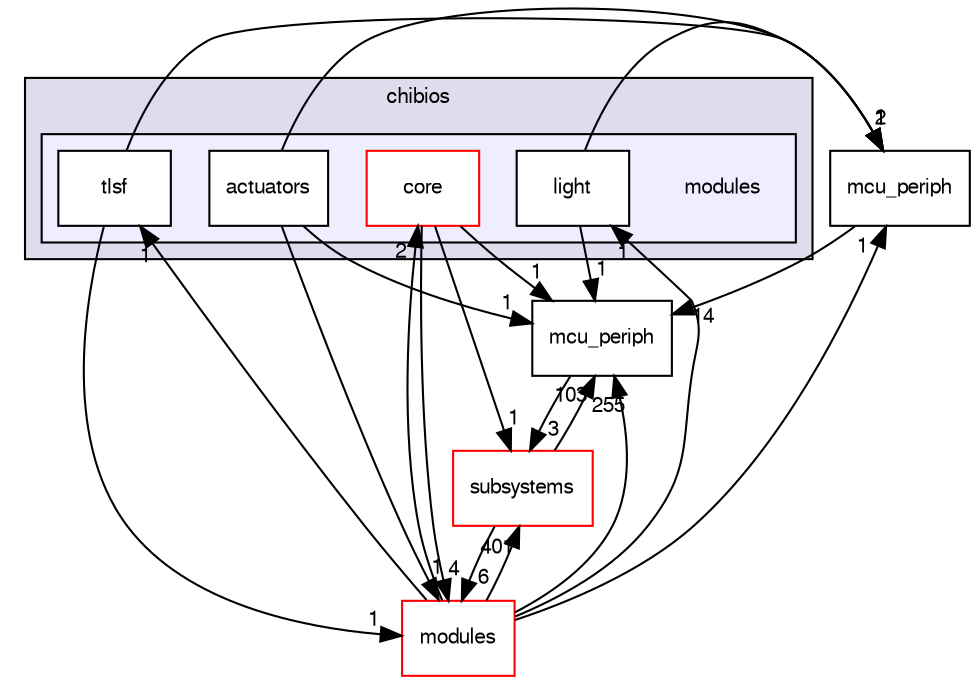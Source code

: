 digraph "sw/airborne/arch/chibios/modules" {
  compound=true
  node [ fontsize="10", fontname="FreeSans"];
  edge [ labelfontsize="10", labelfontname="FreeSans"];
  subgraph clusterdir_975986b9e0eb299e77243bf822f828ce {
    graph [ bgcolor="#ddddee", pencolor="black", label="chibios" fontname="FreeSans", fontsize="10", URL="dir_975986b9e0eb299e77243bf822f828ce.html"]
  subgraph clusterdir_b90ea24ba107b1eee04b94e35b69f47b {
    graph [ bgcolor="#eeeeff", pencolor="black", label="" URL="dir_b90ea24ba107b1eee04b94e35b69f47b.html"];
    dir_b90ea24ba107b1eee04b94e35b69f47b [shape=plaintext label="modules"];
    dir_417c512ab95a5e7f032e969652234298 [shape=box label="actuators" color="black" fillcolor="white" style="filled" URL="dir_417c512ab95a5e7f032e969652234298.html"];
    dir_51637bc44748ed5b809b240786ff8f0c [shape=box label="core" color="red" fillcolor="white" style="filled" URL="dir_51637bc44748ed5b809b240786ff8f0c.html"];
    dir_3225d58f8b54d41370e6de0a5cd6b202 [shape=box label="light" color="black" fillcolor="white" style="filled" URL="dir_3225d58f8b54d41370e6de0a5cd6b202.html"];
    dir_126cc01af961383a78dcf7fda37fe177 [shape=box label="tlsf" color="black" fillcolor="white" style="filled" URL="dir_126cc01af961383a78dcf7fda37fe177.html"];
  }
  }
  dir_12d6ec7aac5a4a9b8cee17e35022d7c7 [shape=box label="subsystems" fillcolor="white" style="filled" color="red" URL="dir_12d6ec7aac5a4a9b8cee17e35022d7c7.html"];
  dir_b82140776176b28f52d7ab660bc0e8ab [shape=box label="mcu_periph" URL="dir_b82140776176b28f52d7ab660bc0e8ab.html"];
  dir_1ca43f6a116d741d80fb1d0555a2b198 [shape=box label="mcu_periph" URL="dir_1ca43f6a116d741d80fb1d0555a2b198.html"];
  dir_c2abcdd6ccb39c3582929c0e3f5651c2 [shape=box label="modules" fillcolor="white" style="filled" color="red" URL="dir_c2abcdd6ccb39c3582929c0e3f5651c2.html"];
  dir_12d6ec7aac5a4a9b8cee17e35022d7c7->dir_1ca43f6a116d741d80fb1d0555a2b198 [headlabel="103", labeldistance=1.5 headhref="dir_000051_000120.html"];
  dir_12d6ec7aac5a4a9b8cee17e35022d7c7->dir_c2abcdd6ccb39c3582929c0e3f5651c2 [headlabel="6", labeldistance=1.5 headhref="dir_000051_000046.html"];
  dir_b82140776176b28f52d7ab660bc0e8ab->dir_1ca43f6a116d741d80fb1d0555a2b198 [headlabel="14", labeldistance=1.5 headhref="dir_000008_000120.html"];
  dir_1ca43f6a116d741d80fb1d0555a2b198->dir_12d6ec7aac5a4a9b8cee17e35022d7c7 [headlabel="3", labeldistance=1.5 headhref="dir_000120_000051.html"];
  dir_51637bc44748ed5b809b240786ff8f0c->dir_12d6ec7aac5a4a9b8cee17e35022d7c7 [headlabel="1", labeldistance=1.5 headhref="dir_000017_000051.html"];
  dir_51637bc44748ed5b809b240786ff8f0c->dir_1ca43f6a116d741d80fb1d0555a2b198 [headlabel="1", labeldistance=1.5 headhref="dir_000017_000120.html"];
  dir_51637bc44748ed5b809b240786ff8f0c->dir_c2abcdd6ccb39c3582929c0e3f5651c2 [headlabel="4", labeldistance=1.5 headhref="dir_000017_000046.html"];
  dir_3225d58f8b54d41370e6de0a5cd6b202->dir_b82140776176b28f52d7ab660bc0e8ab [headlabel="1", labeldistance=1.5 headhref="dir_000020_000008.html"];
  dir_3225d58f8b54d41370e6de0a5cd6b202->dir_1ca43f6a116d741d80fb1d0555a2b198 [headlabel="1", labeldistance=1.5 headhref="dir_000020_000120.html"];
  dir_126cc01af961383a78dcf7fda37fe177->dir_b82140776176b28f52d7ab660bc0e8ab [headlabel="1", labeldistance=1.5 headhref="dir_000021_000008.html"];
  dir_126cc01af961383a78dcf7fda37fe177->dir_c2abcdd6ccb39c3582929c0e3f5651c2 [headlabel="1", labeldistance=1.5 headhref="dir_000021_000046.html"];
  dir_417c512ab95a5e7f032e969652234298->dir_b82140776176b28f52d7ab660bc0e8ab [headlabel="2", labeldistance=1.5 headhref="dir_000014_000008.html"];
  dir_417c512ab95a5e7f032e969652234298->dir_1ca43f6a116d741d80fb1d0555a2b198 [headlabel="1", labeldistance=1.5 headhref="dir_000014_000120.html"];
  dir_417c512ab95a5e7f032e969652234298->dir_c2abcdd6ccb39c3582929c0e3f5651c2 [headlabel="1", labeldistance=1.5 headhref="dir_000014_000046.html"];
  dir_c2abcdd6ccb39c3582929c0e3f5651c2->dir_12d6ec7aac5a4a9b8cee17e35022d7c7 [headlabel="401", labeldistance=1.5 headhref="dir_000046_000051.html"];
  dir_c2abcdd6ccb39c3582929c0e3f5651c2->dir_b82140776176b28f52d7ab660bc0e8ab [headlabel="1", labeldistance=1.5 headhref="dir_000046_000008.html"];
  dir_c2abcdd6ccb39c3582929c0e3f5651c2->dir_1ca43f6a116d741d80fb1d0555a2b198 [headlabel="255", labeldistance=1.5 headhref="dir_000046_000120.html"];
  dir_c2abcdd6ccb39c3582929c0e3f5651c2->dir_51637bc44748ed5b809b240786ff8f0c [headlabel="2", labeldistance=1.5 headhref="dir_000046_000017.html"];
  dir_c2abcdd6ccb39c3582929c0e3f5651c2->dir_3225d58f8b54d41370e6de0a5cd6b202 [headlabel="1", labeldistance=1.5 headhref="dir_000046_000020.html"];
  dir_c2abcdd6ccb39c3582929c0e3f5651c2->dir_126cc01af961383a78dcf7fda37fe177 [headlabel="1", labeldistance=1.5 headhref="dir_000046_000021.html"];
}
